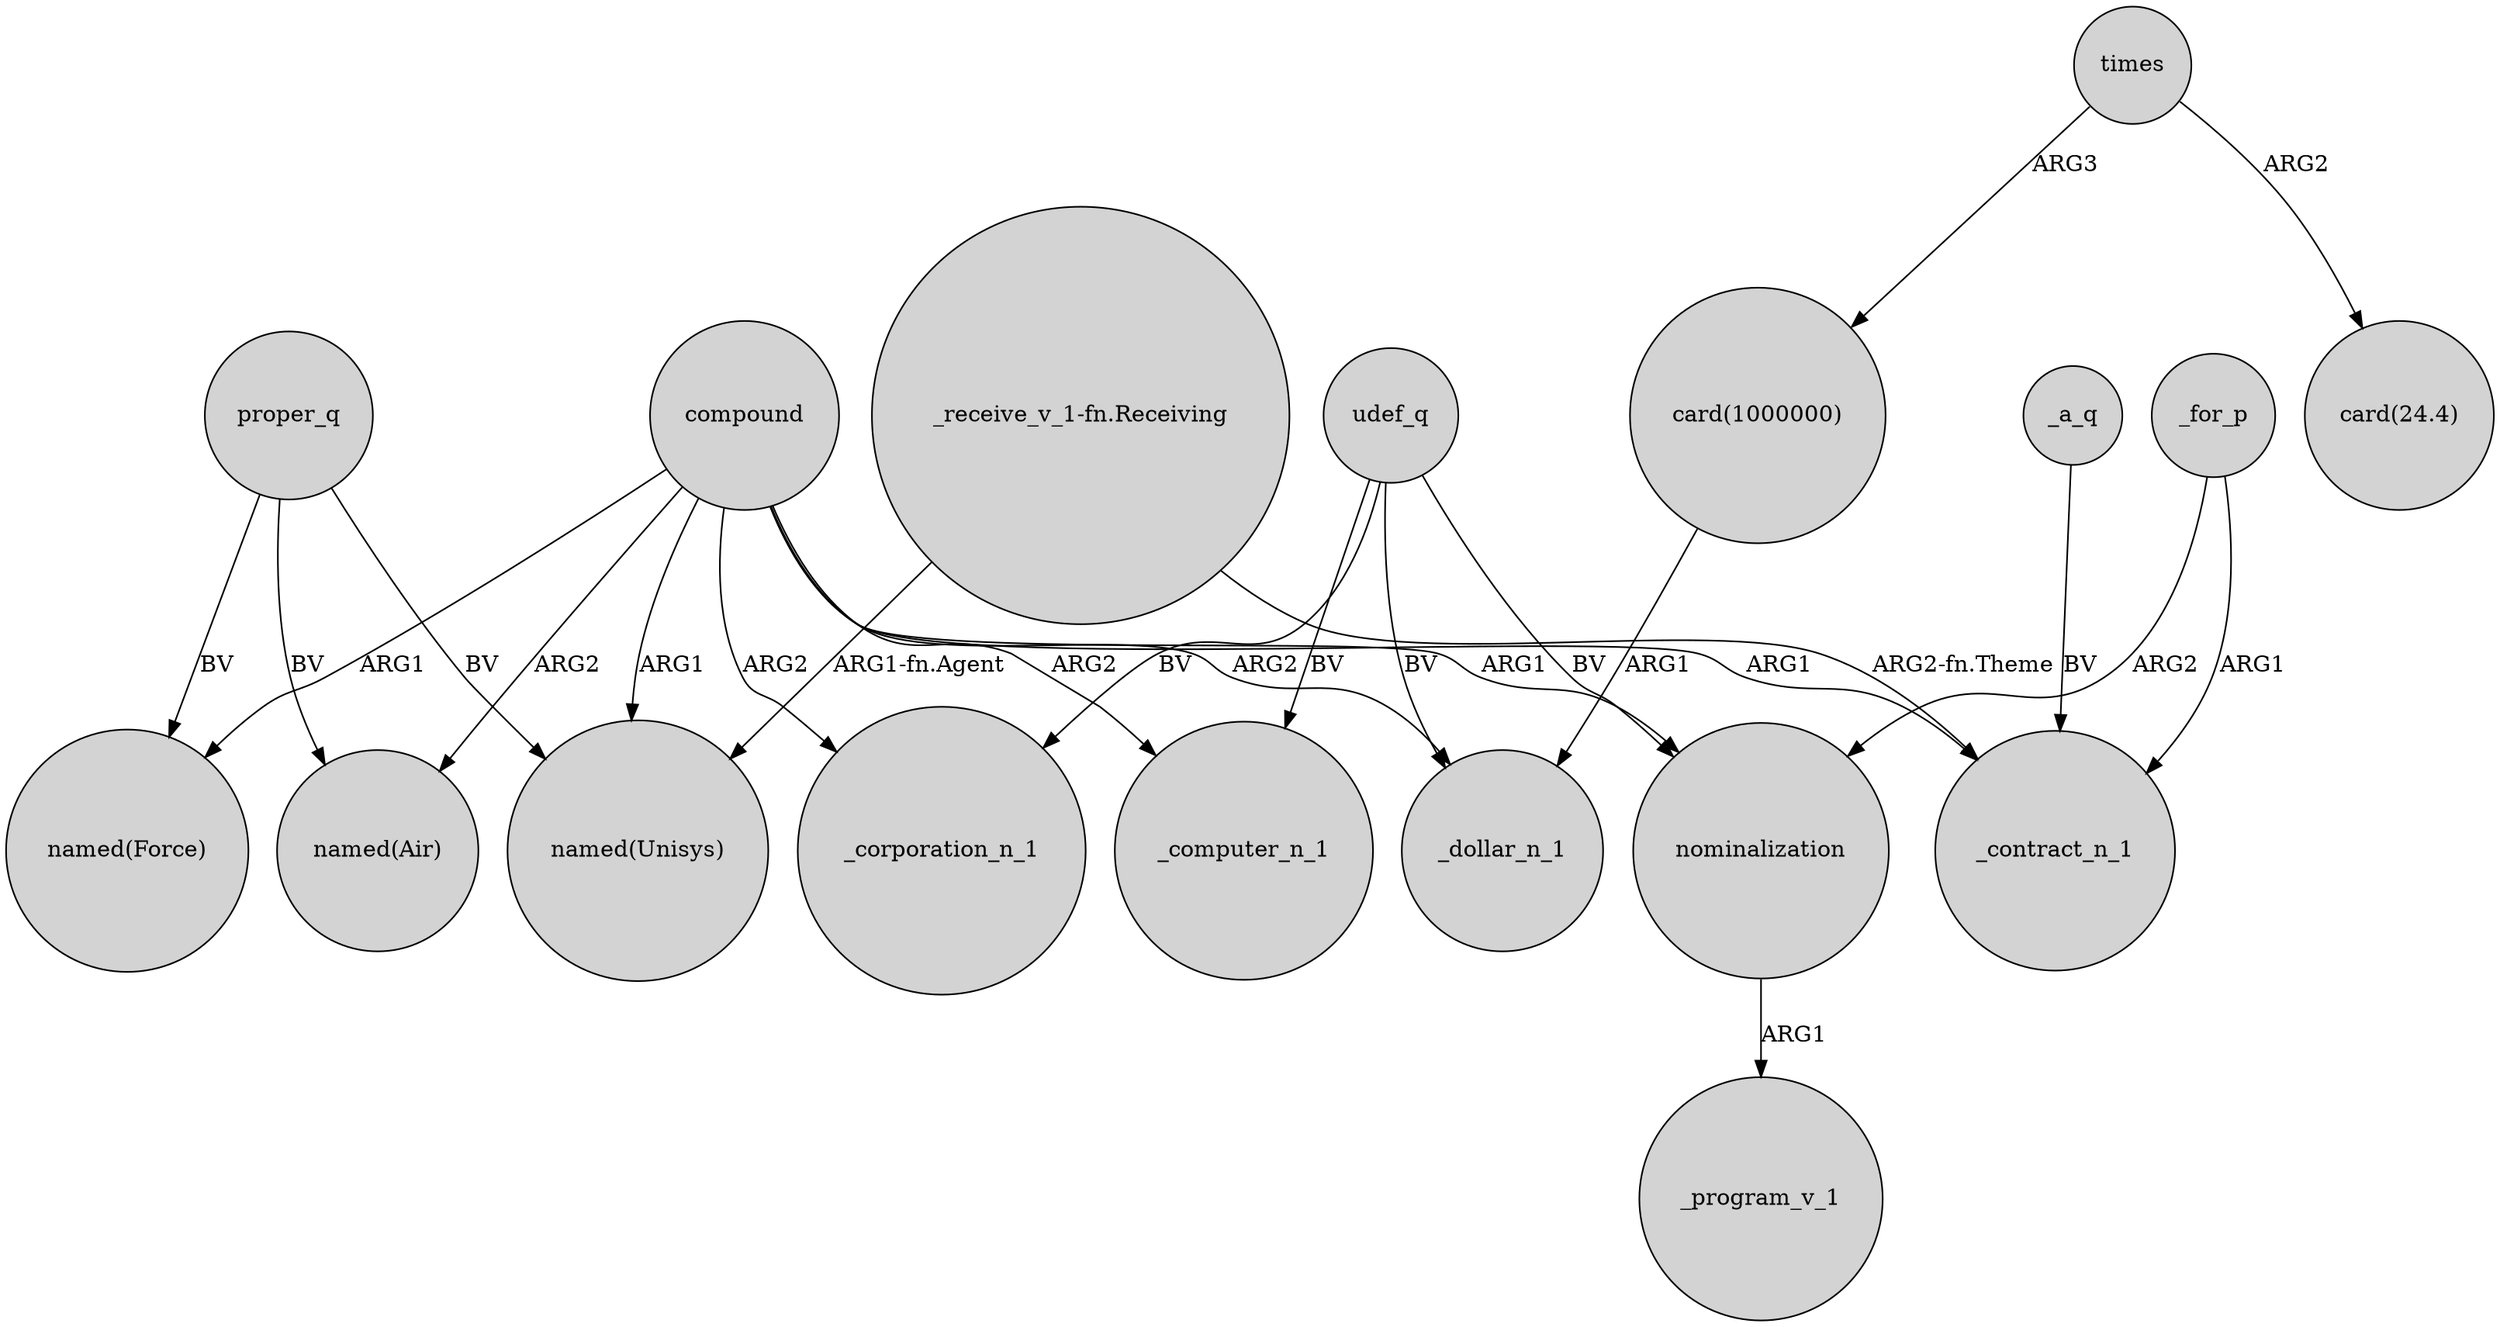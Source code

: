 digraph {
	node [shape=circle style=filled]
	"card(1000000)" -> _dollar_n_1 [label=ARG1]
	times -> "card(24.4)" [label=ARG2]
	proper_q -> "named(Air)" [label=BV]
	compound -> "named(Air)" [label=ARG2]
	_for_p -> nominalization [label=ARG2]
	compound -> _corporation_n_1 [label=ARG2]
	compound -> "named(Force)" [label=ARG1]
	"_receive_v_1-fn.Receiving" -> "named(Unisys)" [label="ARG1-fn.Agent"]
	_a_q -> _contract_n_1 [label=BV]
	compound -> _contract_n_1 [label=ARG1]
	proper_q -> "named(Force)" [label=BV]
	udef_q -> _computer_n_1 [label=BV]
	compound -> _computer_n_1 [label=ARG2]
	nominalization -> _program_v_1 [label=ARG1]
	udef_q -> _corporation_n_1 [label=BV]
	times -> "card(1000000)" [label=ARG3]
	compound -> "named(Unisys)" [label=ARG1]
	udef_q -> nominalization [label=BV]
	proper_q -> "named(Unisys)" [label=BV]
	compound -> _dollar_n_1 [label=ARG2]
	compound -> nominalization [label=ARG1]
	_for_p -> _contract_n_1 [label=ARG1]
	"_receive_v_1-fn.Receiving" -> _contract_n_1 [label="ARG2-fn.Theme"]
	udef_q -> _dollar_n_1 [label=BV]
}
